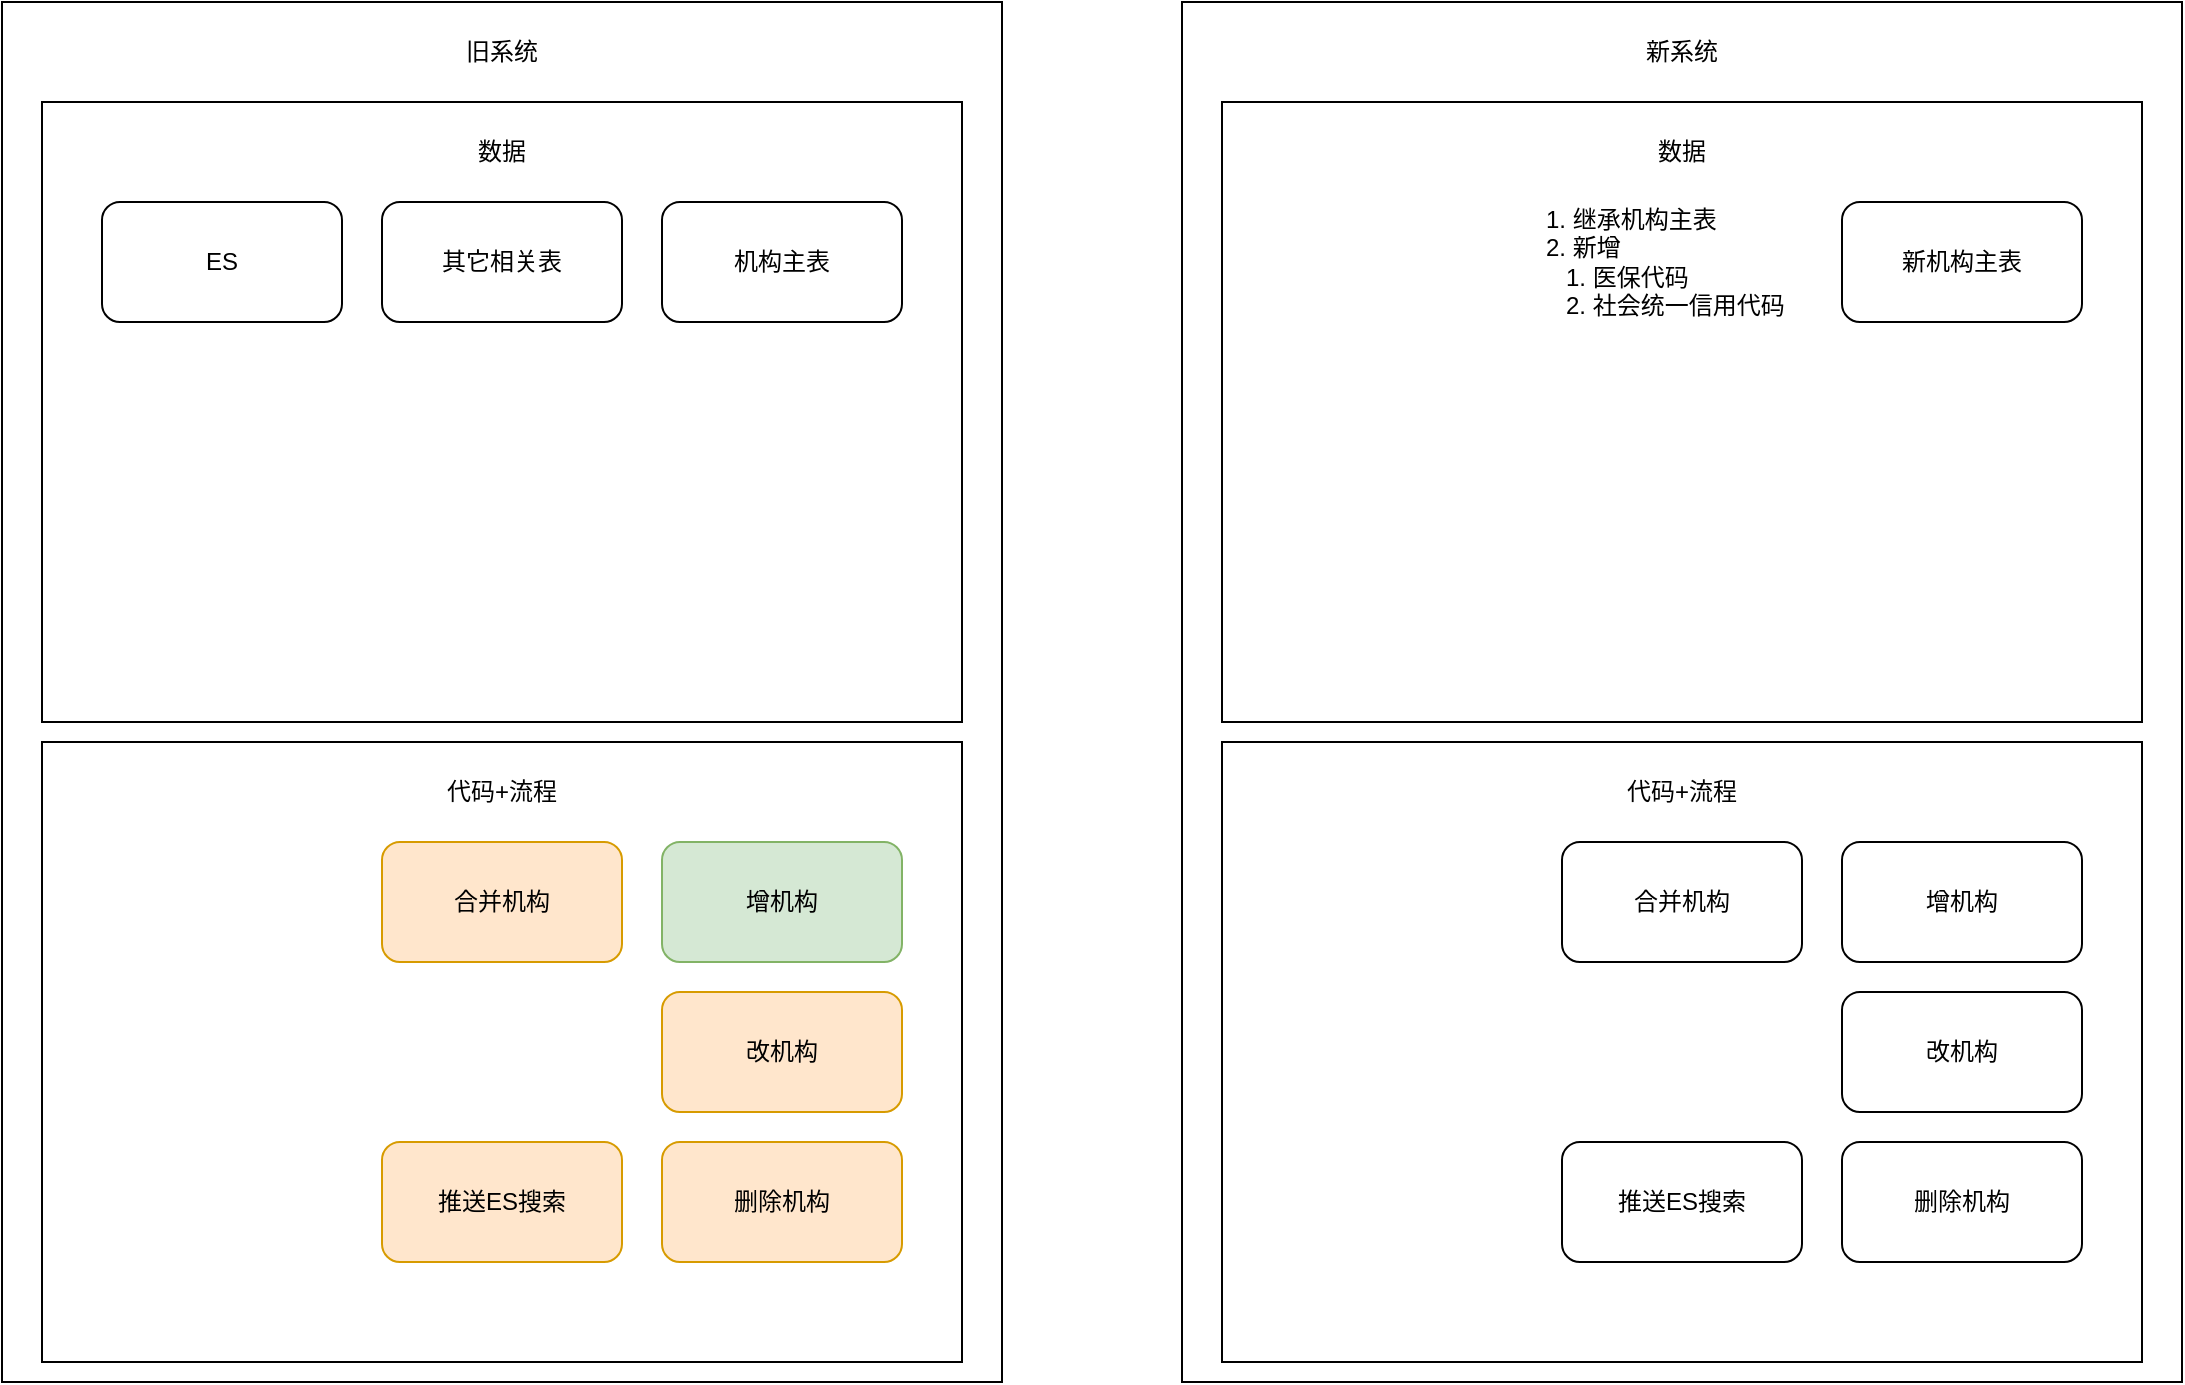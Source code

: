 <mxfile version="21.8.0" type="github">
  <diagram name="机构" id="tVOKbTBW-R6PsbDogxPf">
    <mxGraphModel dx="2740" dy="1156" grid="1" gridSize="10" guides="1" tooltips="1" connect="1" arrows="1" fold="1" page="1" pageScale="1" pageWidth="850" pageHeight="1100" math="0" shadow="0">
      <root>
        <mxCell id="0" />
        <mxCell id="1" parent="0" />
        <mxCell id="w5oNhNrVCY90rafxgWAN-1" value="" style="rounded=0;whiteSpace=wrap;html=1;" vertex="1" parent="1">
          <mxGeometry x="-630" y="360" width="500" height="690" as="geometry" />
        </mxCell>
        <mxCell id="w5oNhNrVCY90rafxgWAN-2" value="旧系统" style="text;html=1;strokeColor=none;fillColor=none;align=center;verticalAlign=middle;whiteSpace=wrap;rounded=0;" vertex="1" parent="1">
          <mxGeometry x="-410" y="370" width="60" height="30" as="geometry" />
        </mxCell>
        <mxCell id="w5oNhNrVCY90rafxgWAN-3" value="" style="rounded=0;whiteSpace=wrap;html=1;" vertex="1" parent="1">
          <mxGeometry x="-610" y="410" width="460" height="310" as="geometry" />
        </mxCell>
        <mxCell id="w5oNhNrVCY90rafxgWAN-4" value="数据" style="text;html=1;strokeColor=none;fillColor=none;align=center;verticalAlign=middle;whiteSpace=wrap;rounded=0;" vertex="1" parent="1">
          <mxGeometry x="-410" y="420" width="60" height="30" as="geometry" />
        </mxCell>
        <mxCell id="w5oNhNrVCY90rafxgWAN-5" value="机构主表" style="rounded=1;whiteSpace=wrap;html=1;" vertex="1" parent="1">
          <mxGeometry x="-300" y="460" width="120" height="60" as="geometry" />
        </mxCell>
        <mxCell id="w5oNhNrVCY90rafxgWAN-6" value="" style="rounded=0;whiteSpace=wrap;html=1;" vertex="1" parent="1">
          <mxGeometry x="-610" y="730" width="460" height="310" as="geometry" />
        </mxCell>
        <mxCell id="w5oNhNrVCY90rafxgWAN-7" value="代码+流程" style="text;html=1;strokeColor=none;fillColor=none;align=center;verticalAlign=middle;whiteSpace=wrap;rounded=0;" vertex="1" parent="1">
          <mxGeometry x="-410" y="740" width="60" height="30" as="geometry" />
        </mxCell>
        <mxCell id="w5oNhNrVCY90rafxgWAN-8" value="增机构" style="rounded=1;whiteSpace=wrap;html=1;fillColor=#d5e8d4;strokeColor=#82b366;" vertex="1" parent="1">
          <mxGeometry x="-300" y="780" width="120" height="60" as="geometry" />
        </mxCell>
        <mxCell id="w5oNhNrVCY90rafxgWAN-9" value="改机构" style="rounded=1;whiteSpace=wrap;html=1;fillColor=#ffe6cc;strokeColor=#d79b00;" vertex="1" parent="1">
          <mxGeometry x="-300" y="855" width="120" height="60" as="geometry" />
        </mxCell>
        <mxCell id="w5oNhNrVCY90rafxgWAN-10" value="删除机构" style="rounded=1;whiteSpace=wrap;html=1;fillColor=#ffe6cc;strokeColor=#d79b00;" vertex="1" parent="1">
          <mxGeometry x="-300" y="930" width="120" height="60" as="geometry" />
        </mxCell>
        <mxCell id="w5oNhNrVCY90rafxgWAN-11" value="合并机构" style="rounded=1;whiteSpace=wrap;html=1;fillColor=#ffe6cc;strokeColor=#d79b00;" vertex="1" parent="1">
          <mxGeometry x="-440" y="780" width="120" height="60" as="geometry" />
        </mxCell>
        <mxCell id="w5oNhNrVCY90rafxgWAN-12" value="推送ES搜索" style="rounded=1;whiteSpace=wrap;html=1;fillColor=#ffe6cc;strokeColor=#d79b00;" vertex="1" parent="1">
          <mxGeometry x="-440" y="930" width="120" height="60" as="geometry" />
        </mxCell>
        <mxCell id="w5oNhNrVCY90rafxgWAN-13" value="ES" style="rounded=1;whiteSpace=wrap;html=1;" vertex="1" parent="1">
          <mxGeometry x="-580" y="460" width="120" height="60" as="geometry" />
        </mxCell>
        <mxCell id="w5oNhNrVCY90rafxgWAN-14" value="其它相关表" style="rounded=1;whiteSpace=wrap;html=1;" vertex="1" parent="1">
          <mxGeometry x="-440" y="460" width="120" height="60" as="geometry" />
        </mxCell>
        <mxCell id="w5oNhNrVCY90rafxgWAN-16" value="" style="rounded=0;whiteSpace=wrap;html=1;" vertex="1" parent="1">
          <mxGeometry x="-40" y="360" width="500" height="690" as="geometry" />
        </mxCell>
        <mxCell id="w5oNhNrVCY90rafxgWAN-17" value="新系统" style="text;html=1;strokeColor=none;fillColor=none;align=center;verticalAlign=middle;whiteSpace=wrap;rounded=0;" vertex="1" parent="1">
          <mxGeometry x="180" y="370" width="60" height="30" as="geometry" />
        </mxCell>
        <mxCell id="w5oNhNrVCY90rafxgWAN-18" value="" style="rounded=0;whiteSpace=wrap;html=1;" vertex="1" parent="1">
          <mxGeometry x="-20" y="410" width="460" height="310" as="geometry" />
        </mxCell>
        <mxCell id="w5oNhNrVCY90rafxgWAN-19" value="数据" style="text;html=1;strokeColor=none;fillColor=none;align=center;verticalAlign=middle;whiteSpace=wrap;rounded=0;" vertex="1" parent="1">
          <mxGeometry x="180" y="420" width="60" height="30" as="geometry" />
        </mxCell>
        <mxCell id="w5oNhNrVCY90rafxgWAN-20" value="新机构主表" style="rounded=1;whiteSpace=wrap;html=1;" vertex="1" parent="1">
          <mxGeometry x="290" y="460" width="120" height="60" as="geometry" />
        </mxCell>
        <mxCell id="w5oNhNrVCY90rafxgWAN-21" value="" style="rounded=0;whiteSpace=wrap;html=1;" vertex="1" parent="1">
          <mxGeometry x="-20" y="730" width="460" height="310" as="geometry" />
        </mxCell>
        <mxCell id="w5oNhNrVCY90rafxgWAN-22" value="代码+流程" style="text;html=1;strokeColor=none;fillColor=none;align=center;verticalAlign=middle;whiteSpace=wrap;rounded=0;" vertex="1" parent="1">
          <mxGeometry x="180" y="740" width="60" height="30" as="geometry" />
        </mxCell>
        <mxCell id="w5oNhNrVCY90rafxgWAN-23" value="增机构" style="rounded=1;whiteSpace=wrap;html=1;" vertex="1" parent="1">
          <mxGeometry x="290" y="780" width="120" height="60" as="geometry" />
        </mxCell>
        <mxCell id="w5oNhNrVCY90rafxgWAN-24" value="改机构" style="rounded=1;whiteSpace=wrap;html=1;" vertex="1" parent="1">
          <mxGeometry x="290" y="855" width="120" height="60" as="geometry" />
        </mxCell>
        <mxCell id="w5oNhNrVCY90rafxgWAN-25" value="删除机构" style="rounded=1;whiteSpace=wrap;html=1;" vertex="1" parent="1">
          <mxGeometry x="290" y="930" width="120" height="60" as="geometry" />
        </mxCell>
        <mxCell id="w5oNhNrVCY90rafxgWAN-26" value="合并机构" style="rounded=1;whiteSpace=wrap;html=1;" vertex="1" parent="1">
          <mxGeometry x="150" y="780" width="120" height="60" as="geometry" />
        </mxCell>
        <mxCell id="w5oNhNrVCY90rafxgWAN-27" value="推送ES搜索" style="rounded=1;whiteSpace=wrap;html=1;" vertex="1" parent="1">
          <mxGeometry x="150" y="930" width="120" height="60" as="geometry" />
        </mxCell>
        <mxCell id="w5oNhNrVCY90rafxgWAN-31" value="1. 继承机构主表&lt;br style=&quot;border-color: var(--border-color);&quot;&gt;2. 新增&lt;br&gt;&amp;nbsp; &amp;nbsp;1. 医保代码&lt;br style=&quot;border-color: var(--border-color);&quot;&gt;&amp;nbsp; &amp;nbsp;2. 社会统一信用代码" style="text;html=1;strokeColor=none;fillColor=none;align=left;verticalAlign=middle;whiteSpace=wrap;rounded=0;" vertex="1" parent="1">
          <mxGeometry x="140" y="460" width="140" height="60" as="geometry" />
        </mxCell>
      </root>
    </mxGraphModel>
  </diagram>
</mxfile>
